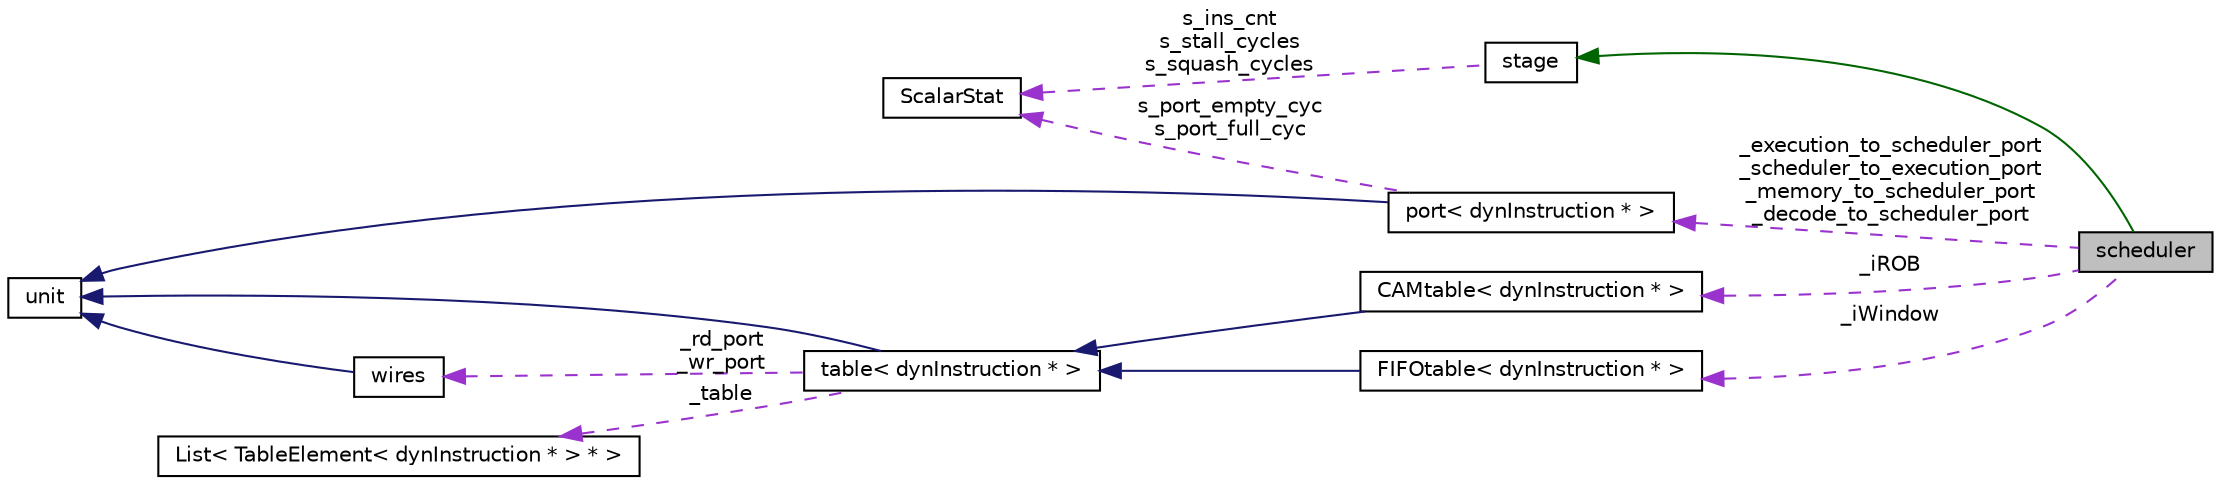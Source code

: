 digraph G
{
  edge [fontname="Helvetica",fontsize="10",labelfontname="Helvetica",labelfontsize="10"];
  node [fontname="Helvetica",fontsize="10",shape=record];
  rankdir=LR;
  Node1 [label="scheduler",height=0.2,width=0.4,color="black", fillcolor="grey75", style="filled" fontcolor="black"];
  Node2 -> Node1 [dir=back,color="darkgreen",fontsize="10",style="solid",fontname="Helvetica"];
  Node2 [label="stage",height=0.2,width=0.4,color="black", fillcolor="white", style="filled",URL="$classstage.html"];
  Node3 -> Node2 [dir=back,color="darkorchid3",fontsize="10",style="dashed",label="s_ins_cnt\ns_stall_cycles\ns_squash_cycles",fontname="Helvetica"];
  Node3 [label="ScalarStat",height=0.2,width=0.4,color="black", fillcolor="white", style="filled",URL="$classScalarStat.html"];
  Node4 -> Node1 [dir=back,color="darkorchid3",fontsize="10",style="dashed",label="_iWindow",fontname="Helvetica"];
  Node4 [label="FIFOtable\< dynInstruction * \>",height=0.2,width=0.4,color="black", fillcolor="white", style="filled",URL="$classFIFOtable.html"];
  Node5 -> Node4 [dir=back,color="midnightblue",fontsize="10",style="solid",fontname="Helvetica"];
  Node5 [label="table\< dynInstruction * \>",height=0.2,width=0.4,color="black", fillcolor="white", style="filled",URL="$classtable.html"];
  Node6 -> Node5 [dir=back,color="midnightblue",fontsize="10",style="solid",fontname="Helvetica"];
  Node6 [label="unit",height=0.2,width=0.4,color="black", fillcolor="white", style="filled",URL="$classunit.html"];
  Node7 -> Node5 [dir=back,color="darkorchid3",fontsize="10",style="dashed",label="_rd_port\n_wr_port",fontname="Helvetica"];
  Node7 [label="wires",height=0.2,width=0.4,color="black", fillcolor="white", style="filled",URL="$classwires.html"];
  Node6 -> Node7 [dir=back,color="midnightblue",fontsize="10",style="solid",fontname="Helvetica"];
  Node8 -> Node5 [dir=back,color="darkorchid3",fontsize="10",style="dashed",label="_table",fontname="Helvetica"];
  Node8 [label="List\< TableElement\< dynInstruction * \> * \>",height=0.2,width=0.4,color="black", fillcolor="white", style="filled",URL="$classList.html"];
  Node9 -> Node1 [dir=back,color="darkorchid3",fontsize="10",style="dashed",label="_execution_to_scheduler_port\n_scheduler_to_execution_port\n_memory_to_scheduler_port\n_decode_to_scheduler_port",fontname="Helvetica"];
  Node9 [label="port\< dynInstruction * \>",height=0.2,width=0.4,color="black", fillcolor="white", style="filled",URL="$classport.html"];
  Node6 -> Node9 [dir=back,color="midnightblue",fontsize="10",style="solid",fontname="Helvetica"];
  Node3 -> Node9 [dir=back,color="darkorchid3",fontsize="10",style="dashed",label="s_port_empty_cyc\ns_port_full_cyc",fontname="Helvetica"];
  Node10 -> Node1 [dir=back,color="darkorchid3",fontsize="10",style="dashed",label="_iROB",fontname="Helvetica"];
  Node10 [label="CAMtable\< dynInstruction * \>",height=0.2,width=0.4,color="black", fillcolor="white", style="filled",URL="$classCAMtable.html"];
  Node5 -> Node10 [dir=back,color="midnightblue",fontsize="10",style="solid",fontname="Helvetica"];
}
